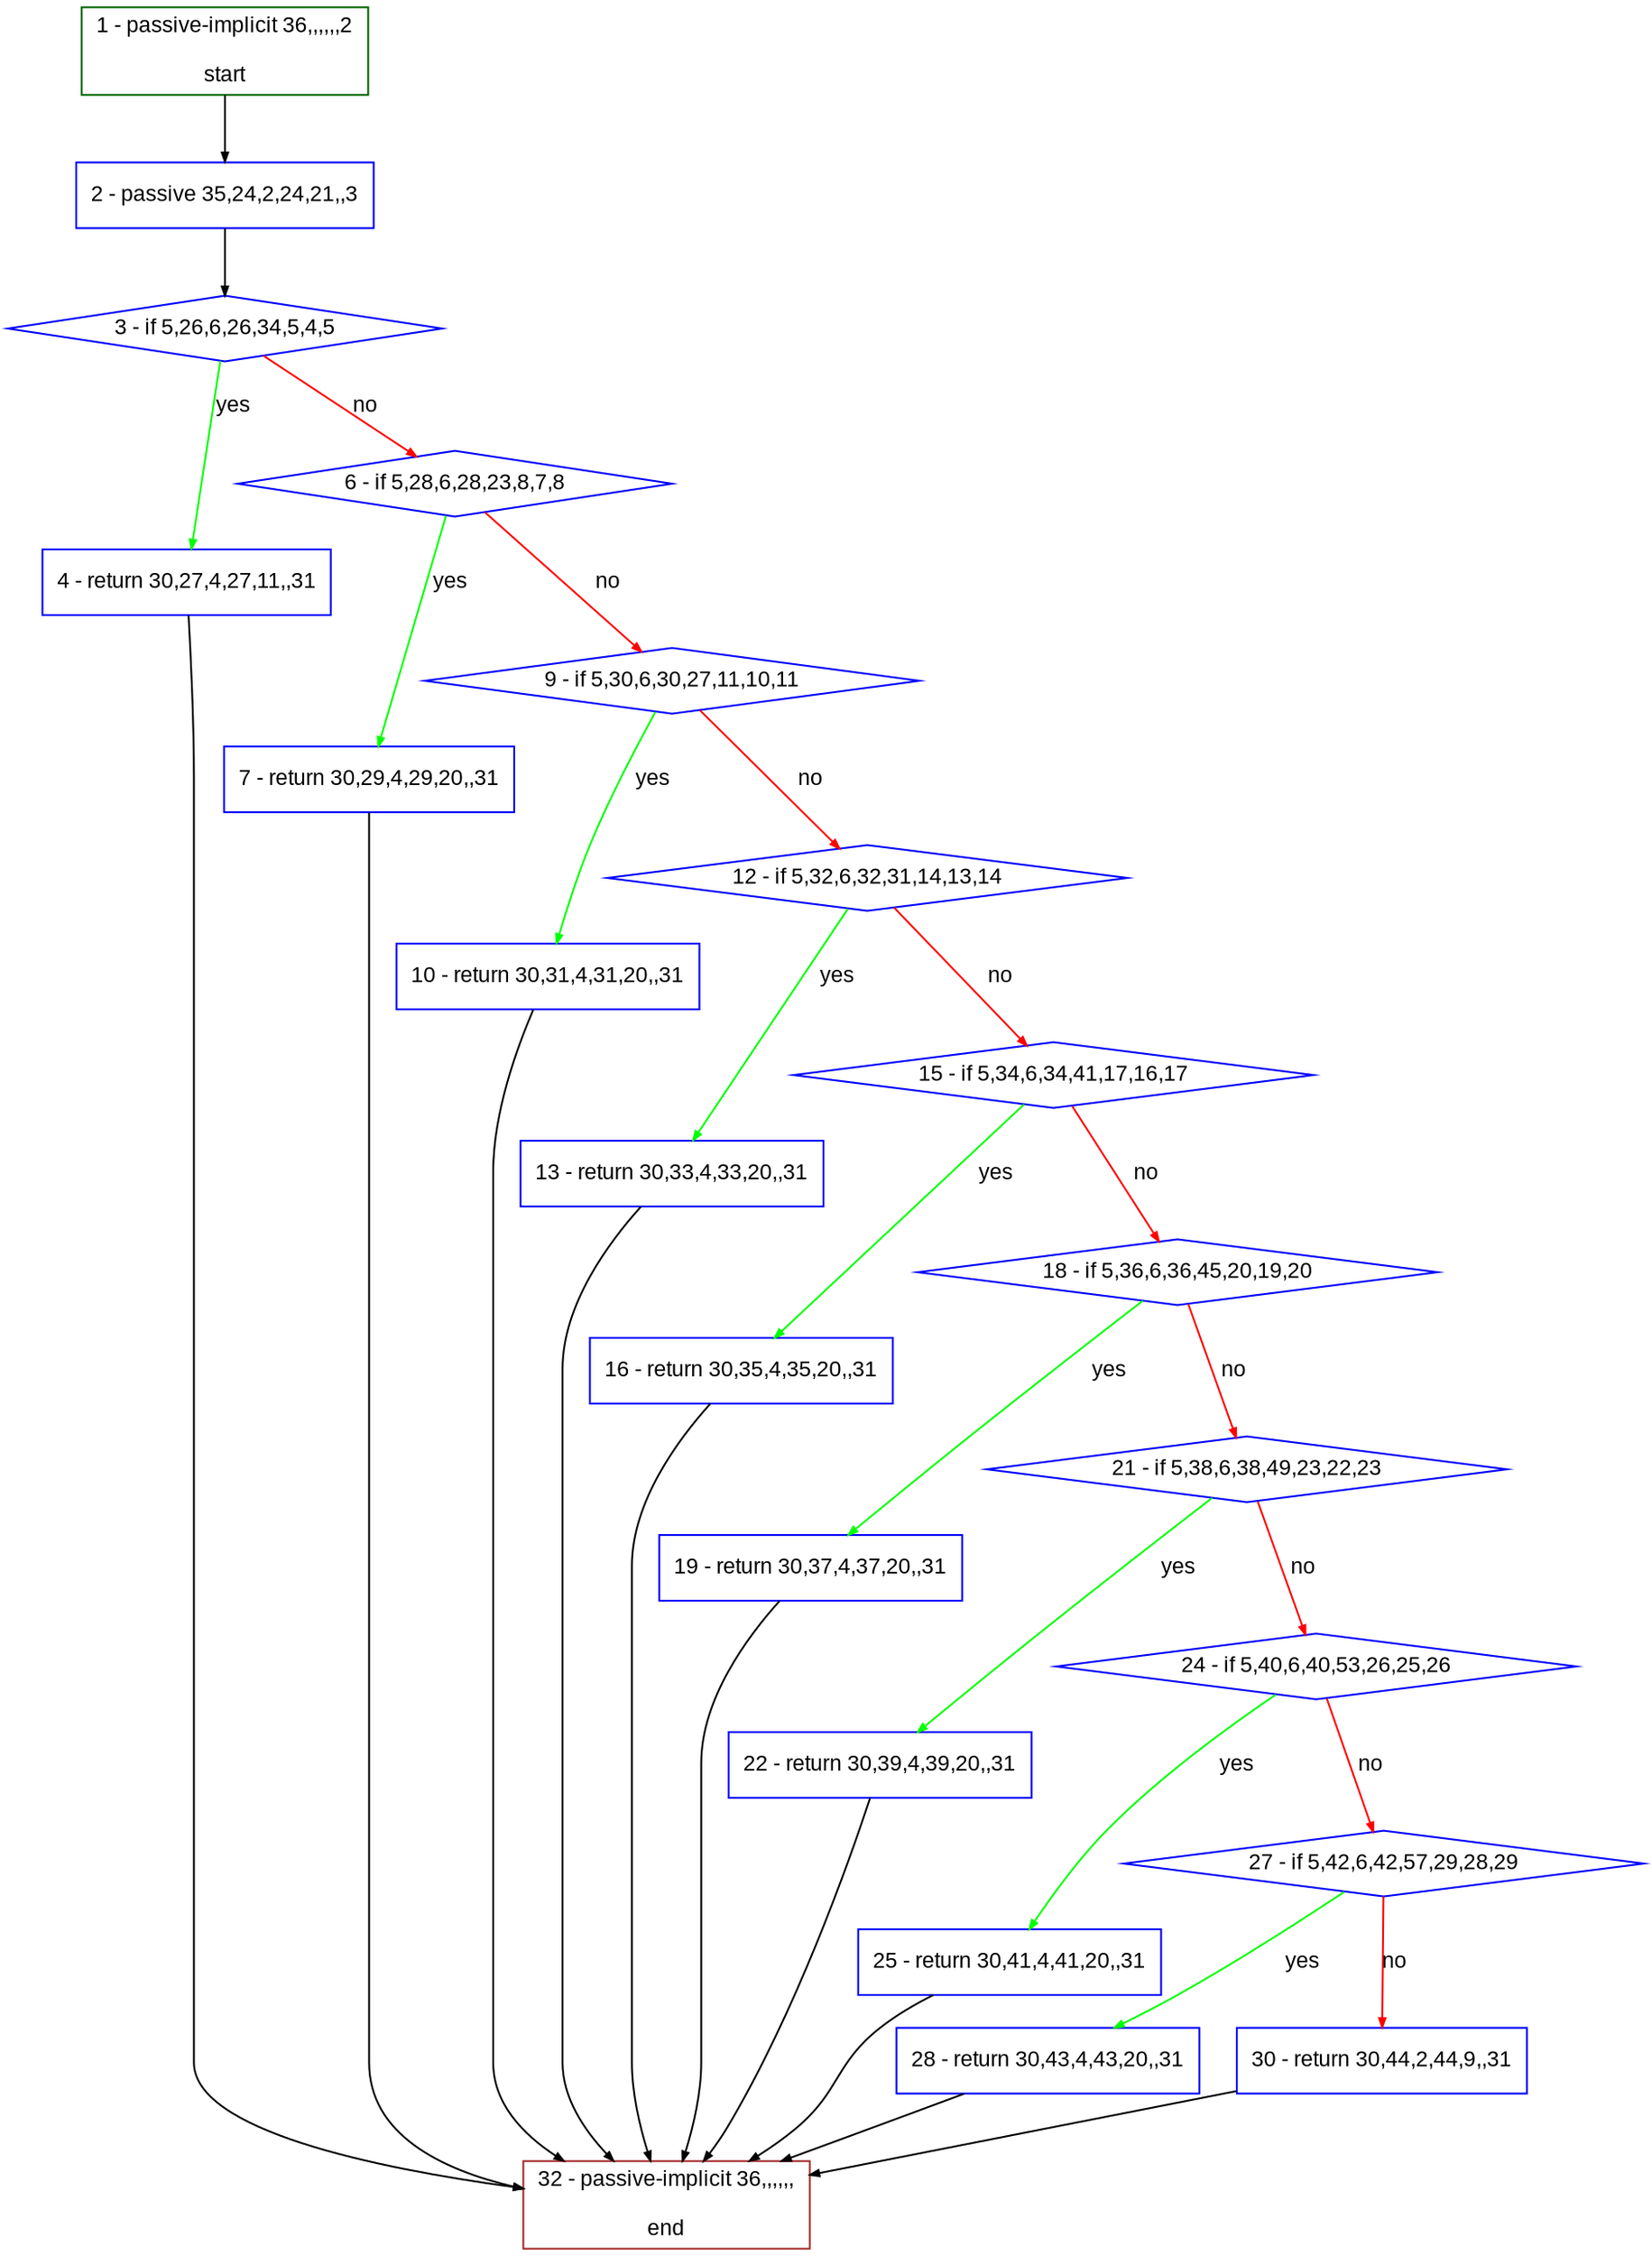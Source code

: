 digraph "" {
  graph [bgcolor="white", fillcolor="#FFFFCC", pack="true", packmode="clust", fontname="Arial", label="", fontsize="12", compound="true", style="rounded,filled"];
  node [node_initialized="no", fillcolor="white", fontname="Arial", label="", color="grey", fontsize="12", fixedsize="false", compound="true", shape="rectangle", style="filled"];
  edge [arrowtail="none", lhead="", fontcolor="black", fontname="Arial", label="", color="black", fontsize="12", arrowhead="normal", arrowsize="0.5", compound="true", ltail="", dir="forward"];
  __N1 [fillcolor="#ffffff", label="2 - passive 35,24,2,24,21,,3", color="#0000ff", shape="box", style="filled"];
  __N2 [fillcolor="#ffffff", label="1 - passive-implicit 36,,,,,,2\n\nstart", color="#006400", shape="box", style="filled"];
  __N3 [fillcolor="#ffffff", label="3 - if 5,26,6,26,34,5,4,5", color="#0000ff", shape="diamond", style="filled"];
  __N4 [fillcolor="#ffffff", label="4 - return 30,27,4,27,11,,31", color="#0000ff", shape="box", style="filled"];
  __N5 [fillcolor="#ffffff", label="6 - if 5,28,6,28,23,8,7,8", color="#0000ff", shape="diamond", style="filled"];
  __N6 [fillcolor="#ffffff", label="32 - passive-implicit 36,,,,,,\n\nend", color="#a52a2a", shape="box", style="filled"];
  __N7 [fillcolor="#ffffff", label="7 - return 30,29,4,29,20,,31", color="#0000ff", shape="box", style="filled"];
  __N8 [fillcolor="#ffffff", label="9 - if 5,30,6,30,27,11,10,11", color="#0000ff", shape="diamond", style="filled"];
  __N9 [fillcolor="#ffffff", label="10 - return 30,31,4,31,20,,31", color="#0000ff", shape="box", style="filled"];
  __N10 [fillcolor="#ffffff", label="12 - if 5,32,6,32,31,14,13,14", color="#0000ff", shape="diamond", style="filled"];
  __N11 [fillcolor="#ffffff", label="13 - return 30,33,4,33,20,,31", color="#0000ff", shape="box", style="filled"];
  __N12 [fillcolor="#ffffff", label="15 - if 5,34,6,34,41,17,16,17", color="#0000ff", shape="diamond", style="filled"];
  __N13 [fillcolor="#ffffff", label="16 - return 30,35,4,35,20,,31", color="#0000ff", shape="box", style="filled"];
  __N14 [fillcolor="#ffffff", label="18 - if 5,36,6,36,45,20,19,20", color="#0000ff", shape="diamond", style="filled"];
  __N15 [fillcolor="#ffffff", label="19 - return 30,37,4,37,20,,31", color="#0000ff", shape="box", style="filled"];
  __N16 [fillcolor="#ffffff", label="21 - if 5,38,6,38,49,23,22,23", color="#0000ff", shape="diamond", style="filled"];
  __N17 [fillcolor="#ffffff", label="22 - return 30,39,4,39,20,,31", color="#0000ff", shape="box", style="filled"];
  __N18 [fillcolor="#ffffff", label="24 - if 5,40,6,40,53,26,25,26", color="#0000ff", shape="diamond", style="filled"];
  __N19 [fillcolor="#ffffff", label="25 - return 30,41,4,41,20,,31", color="#0000ff", shape="box", style="filled"];
  __N20 [fillcolor="#ffffff", label="27 - if 5,42,6,42,57,29,28,29", color="#0000ff", shape="diamond", style="filled"];
  __N21 [fillcolor="#ffffff", label="28 - return 30,43,4,43,20,,31", color="#0000ff", shape="box", style="filled"];
  __N22 [fillcolor="#ffffff", label="30 - return 30,44,2,44,9,,31", color="#0000ff", shape="box", style="filled"];
  __N2 -> __N1 [arrowtail="none", color="#000000", label="", arrowhead="normal", dir="forward"];
  __N1 -> __N3 [arrowtail="none", color="#000000", label="", arrowhead="normal", dir="forward"];
  __N3 -> __N4 [arrowtail="none", color="#00ff00", label="yes", arrowhead="normal", dir="forward"];
  __N3 -> __N5 [arrowtail="none", color="#ff0000", label="no", arrowhead="normal", dir="forward"];
  __N4 -> __N6 [arrowtail="none", color="#000000", label="", arrowhead="normal", dir="forward"];
  __N5 -> __N7 [arrowtail="none", color="#00ff00", label="yes", arrowhead="normal", dir="forward"];
  __N5 -> __N8 [arrowtail="none", color="#ff0000", label="no", arrowhead="normal", dir="forward"];
  __N7 -> __N6 [arrowtail="none", color="#000000", label="", arrowhead="normal", dir="forward"];
  __N8 -> __N9 [arrowtail="none", color="#00ff00", label="yes", arrowhead="normal", dir="forward"];
  __N8 -> __N10 [arrowtail="none", color="#ff0000", label="no", arrowhead="normal", dir="forward"];
  __N9 -> __N6 [arrowtail="none", color="#000000", label="", arrowhead="normal", dir="forward"];
  __N10 -> __N11 [arrowtail="none", color="#00ff00", label="yes", arrowhead="normal", dir="forward"];
  __N10 -> __N12 [arrowtail="none", color="#ff0000", label="no", arrowhead="normal", dir="forward"];
  __N11 -> __N6 [arrowtail="none", color="#000000", label="", arrowhead="normal", dir="forward"];
  __N12 -> __N13 [arrowtail="none", color="#00ff00", label="yes", arrowhead="normal", dir="forward"];
  __N12 -> __N14 [arrowtail="none", color="#ff0000", label="no", arrowhead="normal", dir="forward"];
  __N13 -> __N6 [arrowtail="none", color="#000000", label="", arrowhead="normal", dir="forward"];
  __N14 -> __N15 [arrowtail="none", color="#00ff00", label="yes", arrowhead="normal", dir="forward"];
  __N14 -> __N16 [arrowtail="none", color="#ff0000", label="no", arrowhead="normal", dir="forward"];
  __N15 -> __N6 [arrowtail="none", color="#000000", label="", arrowhead="normal", dir="forward"];
  __N16 -> __N17 [arrowtail="none", color="#00ff00", label="yes", arrowhead="normal", dir="forward"];
  __N16 -> __N18 [arrowtail="none", color="#ff0000", label="no", arrowhead="normal", dir="forward"];
  __N17 -> __N6 [arrowtail="none", color="#000000", label="", arrowhead="normal", dir="forward"];
  __N18 -> __N19 [arrowtail="none", color="#00ff00", label="yes", arrowhead="normal", dir="forward"];
  __N18 -> __N20 [arrowtail="none", color="#ff0000", label="no", arrowhead="normal", dir="forward"];
  __N19 -> __N6 [arrowtail="none", color="#000000", label="", arrowhead="normal", dir="forward"];
  __N20 -> __N21 [arrowtail="none", color="#00ff00", label="yes", arrowhead="normal", dir="forward"];
  __N20 -> __N22 [arrowtail="none", color="#ff0000", label="no", arrowhead="normal", dir="forward"];
  __N21 -> __N6 [arrowtail="none", color="#000000", label="", arrowhead="normal", dir="forward"];
  __N22 -> __N6 [arrowtail="none", color="#000000", label="", arrowhead="normal", dir="forward"];
}
